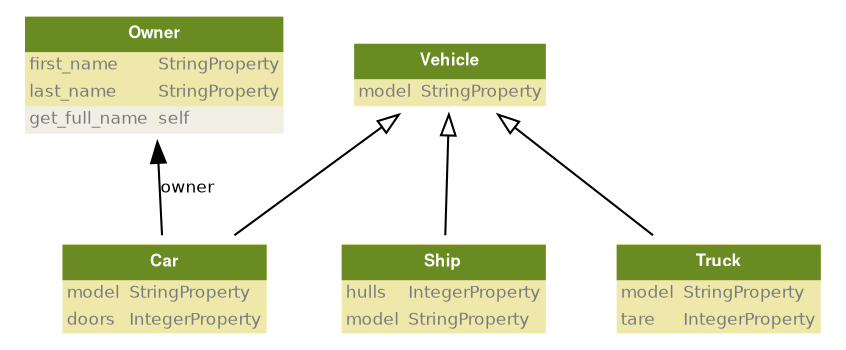 
digraph name {
  fontname = "Helvetica"
  fontsize = 8
  rankdir = "BT"

  node [
    fontname = "Helvetica"
    fontsize = 8
    shape = "plaintext"
  ]
  edge [
    fontname = "Helvetica"
    fontsize = 8
  ]


subgraph test_models {
  label=<
        <TABLE BORDER="0" CELLBORDER="0" CELLSPACING="0">
        <TR><TD COLSPAN="2" CELLPADDING="4" ALIGN="CENTER"
        ><FONT FACE="Helvetica Bold" COLOR="Black" POINT-SIZE="12"
        >test_models</FONT></TD></TR>
        </TABLE>
        >
  color=olivedrab4
  style="rounded"

    Car [label=<
    <TABLE BGCOLOR="palegoldenrod" BORDER="0" CELLBORDER="0" CELLSPACING="0">
     <TR><TD COLSPAN="2" CELLPADDING="4" ALIGN="CENTER" BGCOLOR="olivedrab4"><FONT FACE="Helvetica Bold" COLOR="white">Car</FONT></TD></TR>
     
     <TR>
        <TD ALIGN="LEFT" BORDER="0"><FONT COLOR="#7B7B7B" FACE="Helvetica">model</FONT></TD>
        <TD ALIGN="LEFT"><FONT COLOR="#7B7B7B" FACE="Helvetica">StringProperty</FONT></TD>
     </TR>
     
     <TR>
        <TD ALIGN="LEFT" BORDER="0"><FONT COLOR="#7B7B7B" FACE="Helvetica">doors</FONT></TD>
        <TD ALIGN="LEFT"><FONT COLOR="#7B7B7B" FACE="Helvetica">IntegerProperty</FONT></TD>
     </TR>
     
     
    </TABLE>
    >, weight=2]

    Owner [label=<
    <TABLE BGCOLOR="palegoldenrod" BORDER="0" CELLBORDER="0" CELLSPACING="0">
     <TR><TD COLSPAN="2" CELLPADDING="4" ALIGN="CENTER" BGCOLOR="olivedrab4"><FONT FACE="Helvetica Bold" COLOR="white">Owner</FONT></TD></TR>
     
     <TR>
        <TD ALIGN="LEFT" BORDER="0"><FONT COLOR="#7B7B7B" FACE="Helvetica">first_name</FONT></TD>
        <TD ALIGN="LEFT"><FONT COLOR="#7B7B7B" FACE="Helvetica">StringProperty</FONT></TD>
     </TR>
     
     <TR>
        <TD ALIGN="LEFT" BORDER="0"><FONT COLOR="#7B7B7B" FACE="Helvetica">last_name</FONT></TD>
        <TD ALIGN="LEFT"><FONT COLOR="#7B7B7B" FACE="Helvetica">StringProperty</FONT></TD>
     </TR>
     
      
     
     <TR>
        <TD BGCOLOR="#F1EFE3" ALIGN="LEFT" BORDER="0"><FONT COLOR="#7B7B7B" FACE="Helvetica">get_full_name</FONT></TD>
        <TD BGCOLOR="#F1EFE3" ALIGN="LEFT"><FONT COLOR="#7B7B7B" FACE="Helvetica">self</FONT></TD>
     </TR>
     
     
    </TABLE>
    >, weight=1]

    Ship [label=<
    <TABLE BGCOLOR="palegoldenrod" BORDER="0" CELLBORDER="0" CELLSPACING="0">
     <TR><TD COLSPAN="2" CELLPADDING="4" ALIGN="CENTER" BGCOLOR="olivedrab4"><FONT FACE="Helvetica Bold" COLOR="white">Ship</FONT></TD></TR>
     
     <TR>
        <TD ALIGN="LEFT" BORDER="0"><FONT COLOR="#7B7B7B" FACE="Helvetica">hulls</FONT></TD>
        <TD ALIGN="LEFT"><FONT COLOR="#7B7B7B" FACE="Helvetica">IntegerProperty</FONT></TD>
     </TR>
     
     <TR>
        <TD ALIGN="LEFT" BORDER="0"><FONT COLOR="#7B7B7B" FACE="Helvetica">model</FONT></TD>
        <TD ALIGN="LEFT"><FONT COLOR="#7B7B7B" FACE="Helvetica">StringProperty</FONT></TD>
     </TR>
     
     
    </TABLE>
    >, weight=2]

    Truck [label=<
    <TABLE BGCOLOR="palegoldenrod" BORDER="0" CELLBORDER="0" CELLSPACING="0">
     <TR><TD COLSPAN="2" CELLPADDING="4" ALIGN="CENTER" BGCOLOR="olivedrab4"><FONT FACE="Helvetica Bold" COLOR="white">Truck</FONT></TD></TR>
     
     <TR>
        <TD ALIGN="LEFT" BORDER="0"><FONT COLOR="#7B7B7B" FACE="Helvetica">model</FONT></TD>
        <TD ALIGN="LEFT"><FONT COLOR="#7B7B7B" FACE="Helvetica">StringProperty</FONT></TD>
     </TR>
     
     <TR>
        <TD ALIGN="LEFT" BORDER="0"><FONT COLOR="#7B7B7B" FACE="Helvetica">tare</FONT></TD>
        <TD ALIGN="LEFT"><FONT COLOR="#7B7B7B" FACE="Helvetica">IntegerProperty</FONT></TD>
     </TR>
     
     
    </TABLE>
    >, weight=2]

    Vehicle [label=<
    <TABLE BGCOLOR="palegoldenrod" BORDER="0" CELLBORDER="0" CELLSPACING="0">
     <TR><TD COLSPAN="2" CELLPADDING="4" ALIGN="CENTER" BGCOLOR="olivedrab4"><FONT FACE="Helvetica Bold" COLOR="white">Vehicle</FONT></TD></TR>
     
     <TR>
        <TD ALIGN="LEFT" BORDER="0"><FONT COLOR="#7B7B7B" FACE="Helvetica">model</FONT></TD>
        <TD ALIGN="LEFT"><FONT COLOR="#7B7B7B" FACE="Helvetica">StringProperty</FONT></TD>
     </TR>
     
     
    </TABLE>
    >, weight=1]

}



  
  
  Car -> Owner
  [label="owner"];
  

  

  

  

  



edge [
    arrowhead = "empty"
]

  
     
     Car -> Vehicle
     
  
     
  
     
     Ship -> Vehicle
     
  
     
     Truck -> Vehicle
     
  
     
  

}

